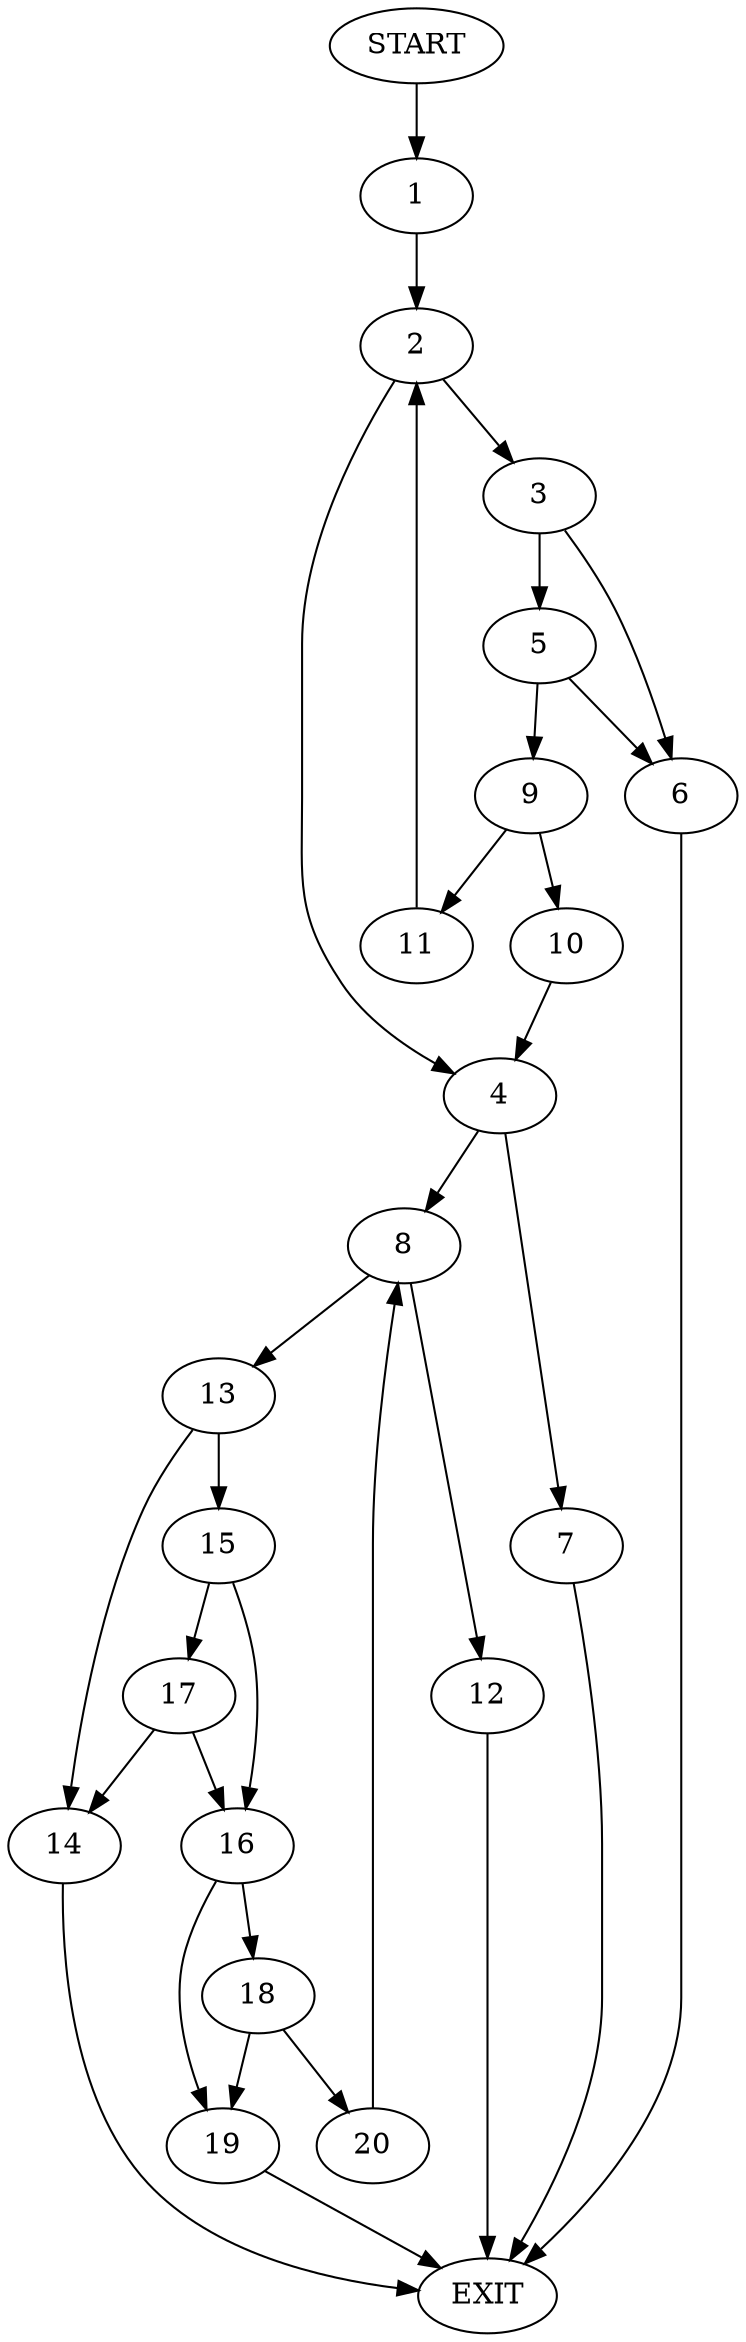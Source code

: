 digraph {
0 [label="START"]
21 [label="EXIT"]
0 -> 1
1 -> 2
2 -> 3
2 -> 4
3 -> 5
3 -> 6
4 -> 7
4 -> 8
5 -> 6
5 -> 9
6 -> 21
9 -> 10
9 -> 11
11 -> 2
10 -> 4
8 -> 12
8 -> 13
7 -> 21
13 -> 14
13 -> 15
12 -> 21
15 -> 16
15 -> 17
14 -> 21
17 -> 16
17 -> 14
16 -> 18
16 -> 19
18 -> 20
18 -> 19
19 -> 21
20 -> 8
}
